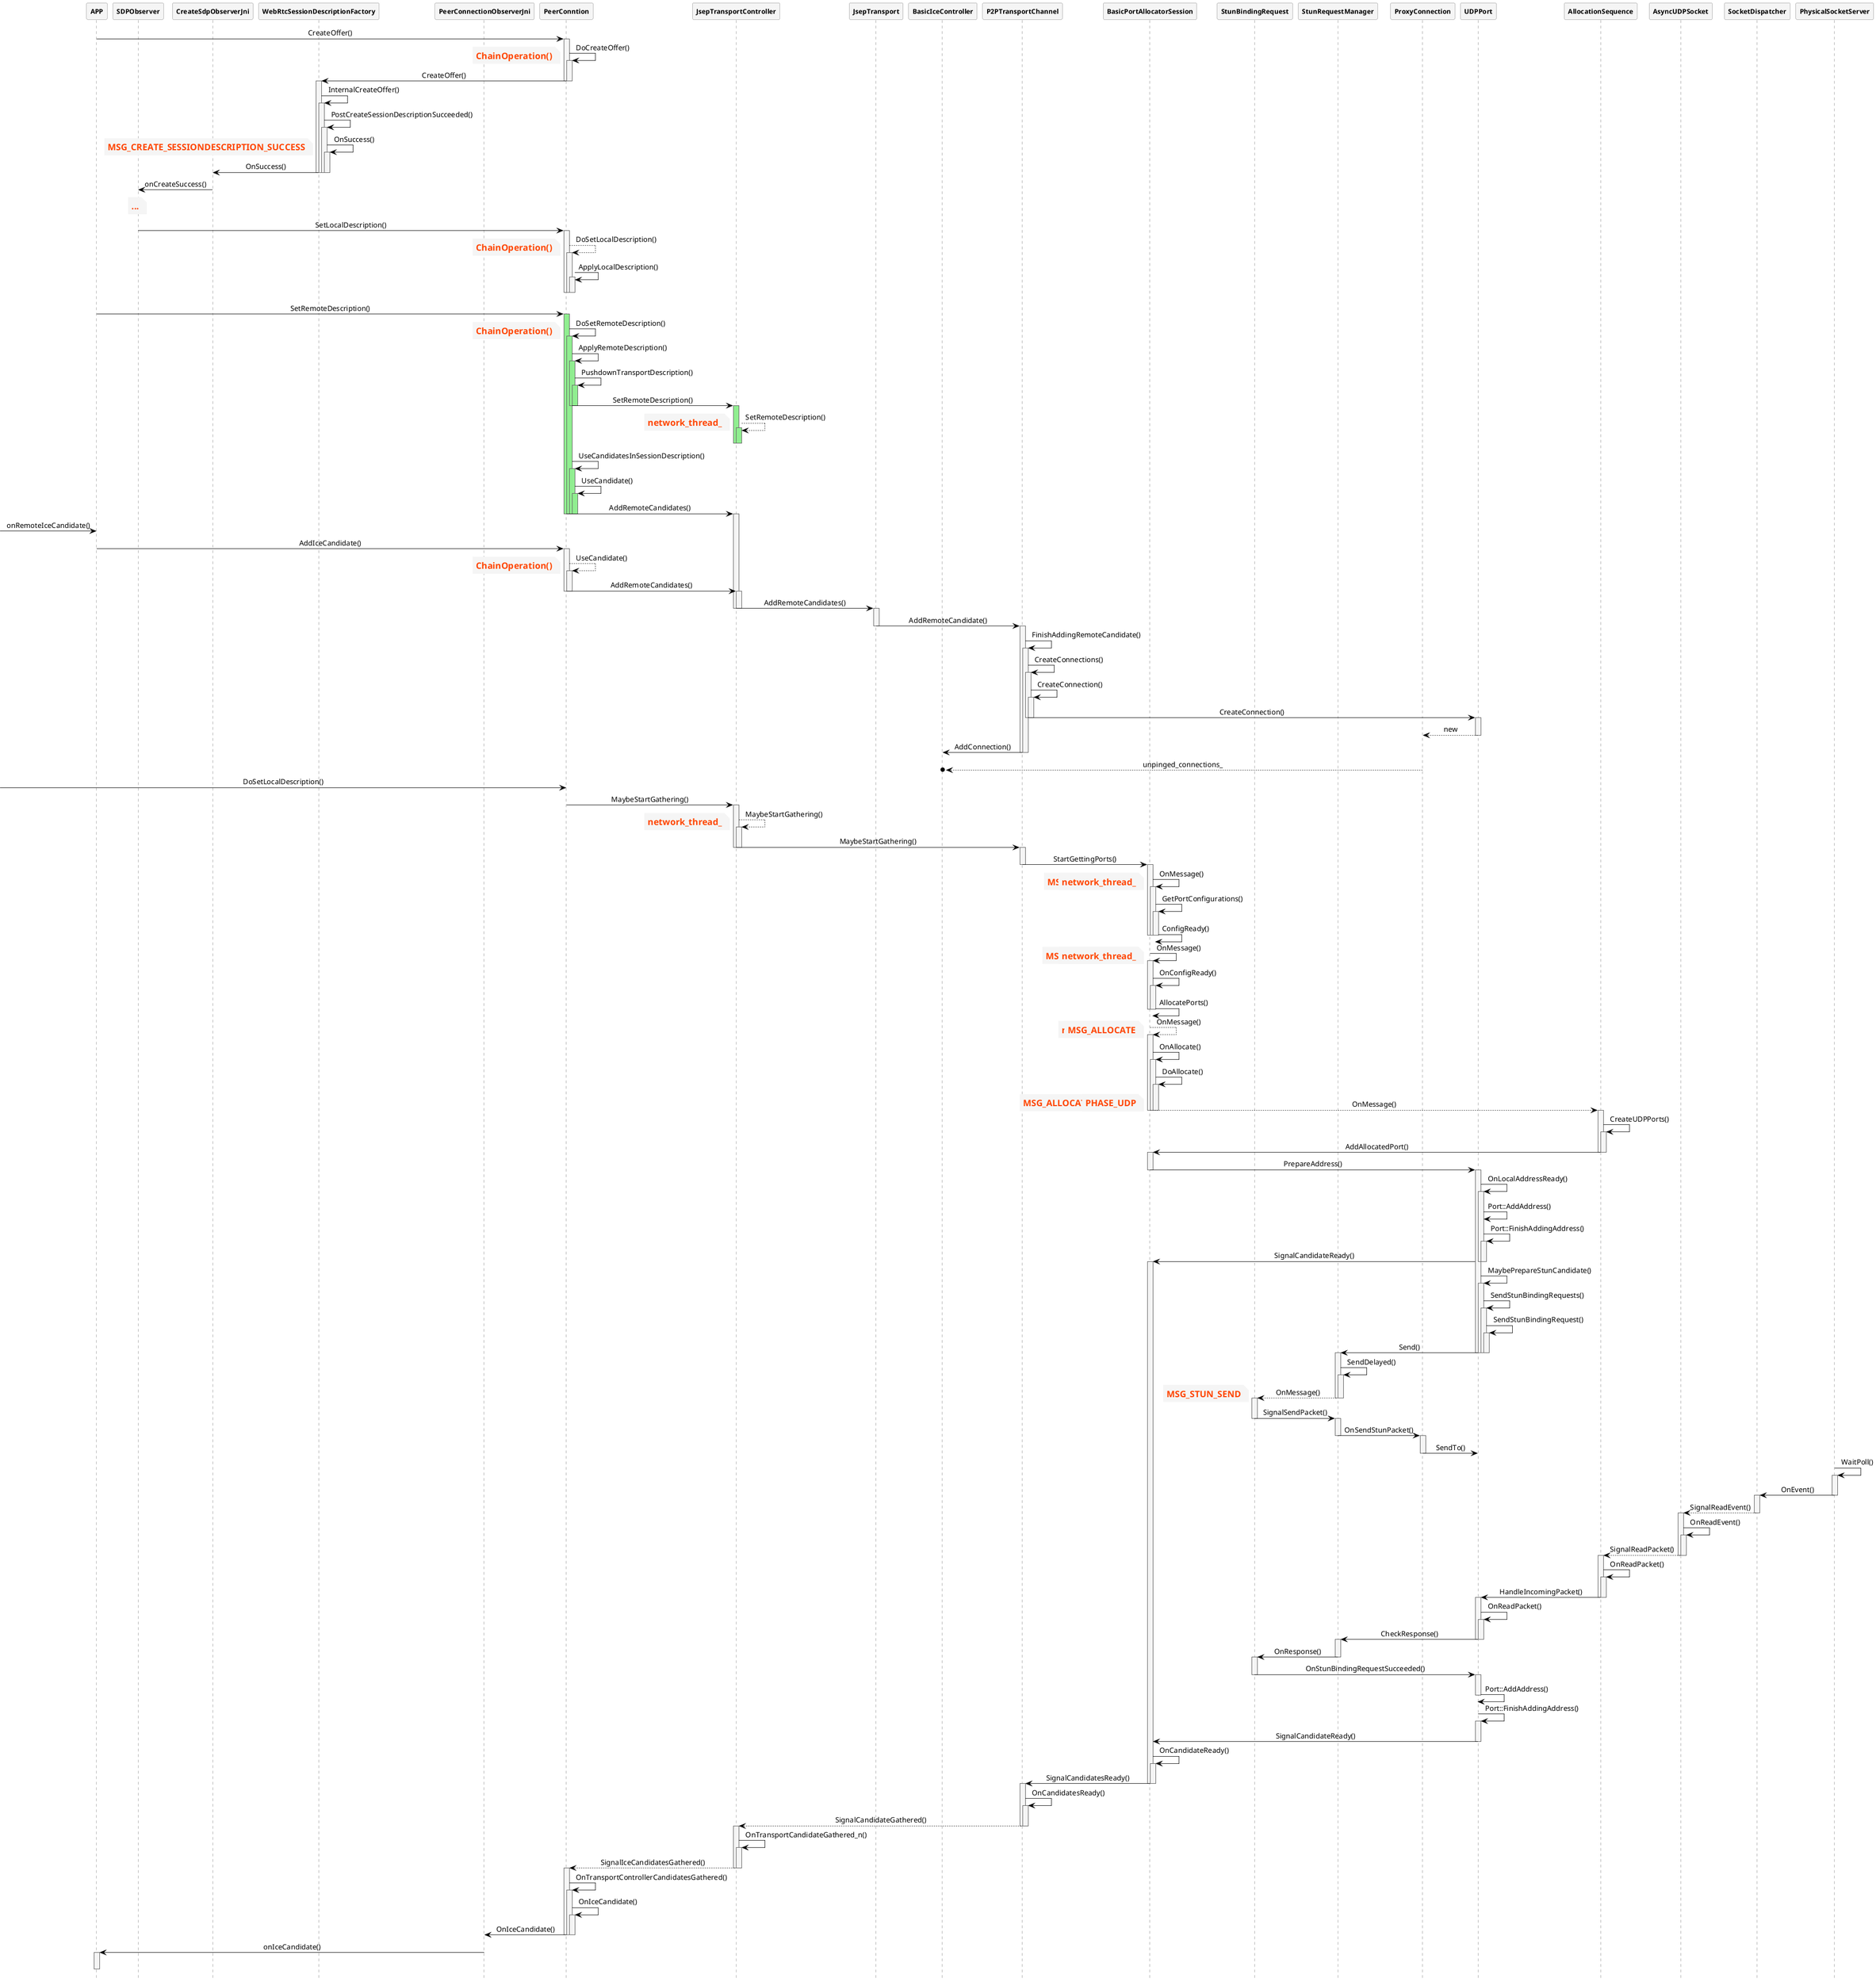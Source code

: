 @startuml WebRTC new Connetion
 
hide footbox
skinparam {
    ' defaultFontName Abyssinica SIL
    Shadowing false  
    backgroundColor white
    NoteFontColor #OrangeRed
    NoteFontSize 16
    NoteTextAlignment left
    NoteBackgroundColor WhiteSmoke
    NoteColor transparent
    NoteBorderThickness 0
    NoteBorderColor transparent
    NoteBorderThickness 0
    NoteShadowing false
    ParticipantPadding 0
    BoxPadding 20
    dpi 96
    ClassBackgroundColor transparent
    ClassHeaderBackgroundColor lightLightGreen
    ClassStereotypeFontColor transparent
    SequenceBoxBordercolor sienna
    SequenceBoxFontSize 24
    SequenceBoxFontColor Black
    SequenceBoxBackgroundColor WhiteSmoke
    SequenceLifeLineBackgroundColor WhiteSmoke
    SequenceMessageAlignment center
    SequenceGroupHeaderFontColor White
    SequenceGroupHeaderFontSize 20
    SequenceGroupBackgroundColor DarkOliveLightGreen
    SequenceGroupBodyBackgroundColor transparent
    SequenceGroupBorderThickness 4
    SequenceGroupBorderColor DarkOliveLightGreen
    ' transparent
    sequence {
        ParticipantBackgroundColor WhiteSmoke
        ParticipantBorderColor Gray
        ParticipantFontStyle Bold
        ParticipantFontSize 12
        ParticipantPadding 0
 
        LifeLineBorderColor DimGray
        ArrowColor Black
        ArrowThickness 0.8
        ColorArrowSeparationSpace 30
    }
}

participant APP
participant SDPObserver
participant CreateSdpObserverJni
participant WebRtcSessionDescriptionFactory
participant PeerConnectionObserverJni
participant PeerConntion
participant JsepTransportController
participant JsepTransport


participant BasicIceController
participant P2PTransportChannel
participant BasicPortAllocatorSession

participant StunBindingRequest
participant StunRequestManager
participant ProxyConnection
participant UDPPort
participant AllocationSequence
participant AsyncUDPSocket
participant SocketDispatcher

APP->PeerConntion:CreateOffer()
activate PeerConntion
PeerConntion->PeerConntion:DoCreateOffer()
note left:**ChainOperation()**
activate PeerConntion
PeerConntion->WebRtcSessionDescriptionFactory:CreateOffer()
deactivate PeerConntion
deactivate PeerConntion
activate WebRtcSessionDescriptionFactory
WebRtcSessionDescriptionFactory->WebRtcSessionDescriptionFactory:InternalCreateOffer()
activate WebRtcSessionDescriptionFactory
WebRtcSessionDescriptionFactory->WebRtcSessionDescriptionFactory:PostCreateSessionDescriptionSucceeded()
activate WebRtcSessionDescriptionFactory
WebRtcSessionDescriptionFactory->WebRtcSessionDescriptionFactory:OnSuccess()
note left:**MSG_CREATE_SESSIONDESCRIPTION_SUCCESS**
activate WebRtcSessionDescriptionFactory
WebRtcSessionDescriptionFactory->CreateSdpObserverJni:OnSuccess()
deactivate WebRtcSessionDescriptionFactory
deactivate WebRtcSessionDescriptionFactory
deactivate WebRtcSessionDescriptionFactory
deactivate WebRtcSessionDescriptionFactory

CreateSdpObserverJni->SDPObserver:onCreateSuccess()
note over SDPObserver: **...**
SDPObserver->PeerConntion:SetLocalDescription()
activate PeerConntion
PeerConntion-->PeerConntion:DoSetLocalDescription()
note left:**ChainOperation()**
activate PeerConntion
PeerConntion->PeerConntion:ApplyLocalDescription()
activate PeerConntion
deactivate PeerConntion
deactivate PeerConntion
deactivate PeerConntion

APP->PeerConntion:SetRemoteDescription()
activate PeerConntion #LightGreen
PeerConntion->PeerConntion:DoSetRemoteDescription()
note left:**ChainOperation()**
activate PeerConntion #LightGreen
PeerConntion->PeerConntion:ApplyRemoteDescription()
activate PeerConntion #LightGreen
PeerConntion->PeerConntion:PushdownTransportDescription()
activate PeerConntion #LightGreen
PeerConntion->JsepTransportController:SetRemoteDescription()
deactivate PeerConntion
deactivate PeerConntion
activate JsepTransportController #LightGreen
JsepTransportController-->JsepTransportController:SetRemoteDescription()
note left:**network_thread_**
activate JsepTransportController #LightGreen
deactivate JsepTransportController
deactivate JsepTransportController

PeerConntion->PeerConntion:UseCandidatesInSessionDescription()
activate PeerConntion #LightGreen
PeerConntion->PeerConntion:UseCandidate()
activate PeerConntion #LightGreen
PeerConntion->JsepTransportController:AddRemoteCandidates()
deactivate PeerConntion
deactivate PeerConntion
deactivate PeerConntion
deactivate PeerConntion
activate JsepTransportController

->APP:onRemoteIceCandidate()
APP->PeerConntion:AddIceCandidate()
activate PeerConntion
PeerConntion-->PeerConntion:UseCandidate()
note left:**ChainOperation()**
activate PeerConntion
PeerConntion->JsepTransportController:AddRemoteCandidates()
deactivate PeerConntion
deactivate PeerConntion

activate JsepTransportController
JsepTransportController->JsepTransport:AddRemoteCandidates()
deactivate JsepTransportController
deactivate JsepTransportController
activate JsepTransport
JsepTransport->P2PTransportChannel:AddRemoteCandidate()
deactivate JsepTransport
activate P2PTransportChannel
P2PTransportChannel->P2PTransportChannel:FinishAddingRemoteCandidate()
activate P2PTransportChannel
P2PTransportChannel->P2PTransportChannel:CreateConnections()
activate P2PTransportChannel
P2PTransportChannel->P2PTransportChannel:CreateConnection()
activate P2PTransportChannel
P2PTransportChannel->UDPPort:CreateConnection()
deactivate P2PTransportChannel
deactivate P2PTransportChannel
activate UDPPort
UDPPort-->ProxyConnection:new
deactivate UDPPort
P2PTransportChannel->BasicIceController:AddConnection()
deactivate P2PTransportChannel
deactivate P2PTransportChannel
ProxyConnection-->o BasicIceController:unpinged_connections_


->PeerConntion:DoSetLocalDescription()
PeerConntion->JsepTransportController:MaybeStartGathering()
activate JsepTransportController
JsepTransportController-->JsepTransportController:MaybeStartGathering()
note left:**network_thread_**
activate JsepTransportController
JsepTransportController->P2PTransportChannel:MaybeStartGathering()
deactivate JsepTransportController
deactivate JsepTransportController
activate P2PTransportChannel
P2PTransportChannel->BasicPortAllocatorSession:StartGettingPorts()
deactivate P2PTransportChannel
activate BasicPortAllocatorSession
BasicPortAllocatorSession->BasicPortAllocatorSession:OnMessage()
note left:**MSG_CONFIG_START**
note left:**network_thread_**
activate BasicPortAllocatorSession
BasicPortAllocatorSession->BasicPortAllocatorSession:GetPortConfigurations()
activate BasicPortAllocatorSession
BasicPortAllocatorSession->BasicPortAllocatorSession:ConfigReady()
deactivate BasicPortAllocatorSession
deactivate BasicPortAllocatorSession
deactivate BasicPortAllocatorSession
BasicPortAllocatorSession->BasicPortAllocatorSession:OnMessage()
note left:**MSG_CONFIG_READY**
note left:**network_thread_**

activate BasicPortAllocatorSession
BasicPortAllocatorSession->BasicPortAllocatorSession:OnConfigReady()
activate BasicPortAllocatorSession
BasicPortAllocatorSession->BasicPortAllocatorSession:AllocatePorts()
deactivate BasicPortAllocatorSession
deactivate BasicPortAllocatorSession
BasicPortAllocatorSession-->BasicPortAllocatorSession:OnMessage()
note left:**network_thread_**
note left:**MSG_ALLOCATE**
activate BasicPortAllocatorSession
BasicPortAllocatorSession->BasicPortAllocatorSession:OnAllocate()
activate BasicPortAllocatorSession
BasicPortAllocatorSession->BasicPortAllocatorSession:DoAllocate()
activate BasicPortAllocatorSession

BasicPortAllocatorSession-->AllocationSequence:OnMessage()
note left:**MSG_ALLOCATION_PHASE**
note left:**PHASE_UDP**
deactivate BasicPortAllocatorSession
deactivate BasicPortAllocatorSession
deactivate BasicPortAllocatorSession
activate AllocationSequence
AllocationSequence->AllocationSequence:CreateUDPPorts()
activate AllocationSequence
AllocationSequence->BasicPortAllocatorSession:AddAllocatedPort()
deactivate AllocationSequence
deactivate AllocationSequence
activate BasicPortAllocatorSession
BasicPortAllocatorSession->UDPPort:PrepareAddress()
deactivate BasicPortAllocatorSession
activate UDPPort
UDPPort->UDPPort:OnLocalAddressReady()
activate UDPPort
UDPPort->UDPPort:Port::AddAddress()

UDPPort->UDPPort:Port::FinishAddingAddress()
activate UDPPort
UDPPort->BasicPortAllocatorSession:SignalCandidateReady()
deactivate UDPPort
deactivate UDPPort
activate BasicPortAllocatorSession
UDPPort->UDPPort:MaybePrepareStunCandidate()
activate UDPPort
UDPPort->UDPPort:SendStunBindingRequests()
activate UDPPort
UDPPort->UDPPort:SendStunBindingRequest()
activate UDPPort
UDPPort->StunRequestManager:Send()
deactivate UDPPort
deactivate UDPPort
deactivate UDPPort
deactivate UDPPort

activate StunRequestManager
StunRequestManager->StunRequestManager:SendDelayed()
activate StunRequestManager
StunRequestManager-->StunBindingRequest:OnMessage()
note left:**MSG_STUN_SEND**
deactivate StunRequestManager
deactivate StunRequestManager
activate StunBindingRequest
StunBindingRequest->StunRequestManager:SignalSendPacket()
deactivate StunBindingRequest
activate StunRequestManager
StunRequestManager->ProxyConnection:OnSendStunPacket()
deactivate StunRequestManager
activate ProxyConnection
ProxyConnection->UDPPort:SendTo()
deactivate ProxyConnection

PhysicalSocketServer->PhysicalSocketServer:WaitPoll()
activate PhysicalSocketServer
PhysicalSocketServer->SocketDispatcher:OnEvent()
deactivate PhysicalSocketServer
activate SocketDispatcher
SocketDispatcher-->AsyncUDPSocket:SignalReadEvent()
deactivate SocketDispatcher
activate AsyncUDPSocket
AsyncUDPSocket->AsyncUDPSocket:OnReadEvent()
activate AsyncUDPSocket
AsyncUDPSocket-->AllocationSequence:SignalReadPacket()
deactivate AsyncUDPSocket
deactivate AsyncUDPSocket
activate AllocationSequence
AllocationSequence->AllocationSequence:OnReadPacket()
activate AllocationSequence
AllocationSequence->UDPPort:HandleIncomingPacket()
deactivate AllocationSequence
deactivate AllocationSequence

activate UDPPort
UDPPort->UDPPort:OnReadPacket()
activate UDPPort
UDPPort->StunRequestManager:CheckResponse()
deactivate UDPPort
deactivate UDPPort

activate StunRequestManager
StunRequestManager->StunBindingRequest:OnResponse()
deactivate StunRequestManager
activate StunBindingRequest
StunBindingRequest->UDPPort:OnStunBindingRequestSucceeded()
deactivate StunBindingRequest
activate UDPPort
UDPPort->UDPPort:Port::AddAddress()
deactivate UDPPort

UDPPort->UDPPort:Port::FinishAddingAddress()
activate UDPPort
UDPPort->BasicPortAllocatorSession:SignalCandidateReady()
deactivate UDPPort
deactivate UDPPort
deactivate UDPPort
deactivate UDPPort


BasicPortAllocatorSession->BasicPortAllocatorSession:OnCandidateReady()
activate BasicPortAllocatorSession
BasicPortAllocatorSession->P2PTransportChannel:SignalCandidatesReady()
deactivate BasicPortAllocatorSession
deactivate BasicPortAllocatorSession
activate P2PTransportChannel
P2PTransportChannel->P2PTransportChannel:OnCandidatesReady()
activate P2PTransportChannel
P2PTransportChannel-->JsepTransportController:SignalCandidateGathered()
deactivate P2PTransportChannel
deactivate P2PTransportChannel
activate JsepTransportController
JsepTransportController->JsepTransportController:OnTransportCandidateGathered_n()
activate JsepTransportController
JsepTransportController-->PeerConntion:SignalIceCandidatesGathered()
deactivate JsepTransportController
deactivate JsepTransportController


activate PeerConntion
PeerConntion->PeerConntion:OnTransportControllerCandidatesGathered()
activate PeerConntion
PeerConntion->PeerConntion:OnIceCandidate()
activate PeerConntion
PeerConntion->PeerConnectionObserverJni:OnIceCandidate()
deactivate PeerConntion
deactivate PeerConntion
deactivate PeerConntion

PeerConnectionObserverJni->APP:onIceCandidate()
activate APP
deactivate APP


@enduml